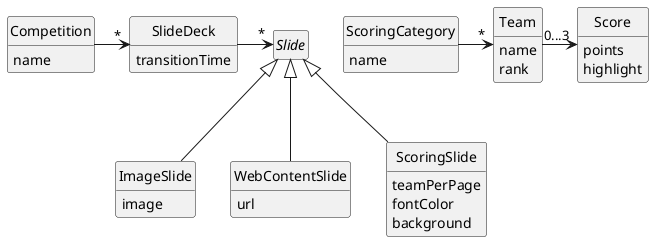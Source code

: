 @startuml
hide circle
hide empty fields
hide empty methods

class Competition {
name
}

class SlideDeck {
transitionTime
}

abstract class Slide {

}

class ImageSlide {
image
}

class WebContentSlide {
url
}

class ScoringCategory {
name
}

class Team {
name
rank
}

class Score {
points
highlight
}



class ScoringSlide {
teamPerPage
fontColor
background
}

ImageSlide -up-|> Slide
WebContentSlide -up-|> Slide
ScoringSlide -up-|> Slide

Competition --right-> "*" SlideDeck
SlideDeck  --right-> "*" Slide

ScoringCategory  --right-> "*" Team
Team  --right-> "0...3" Score

@enduml

